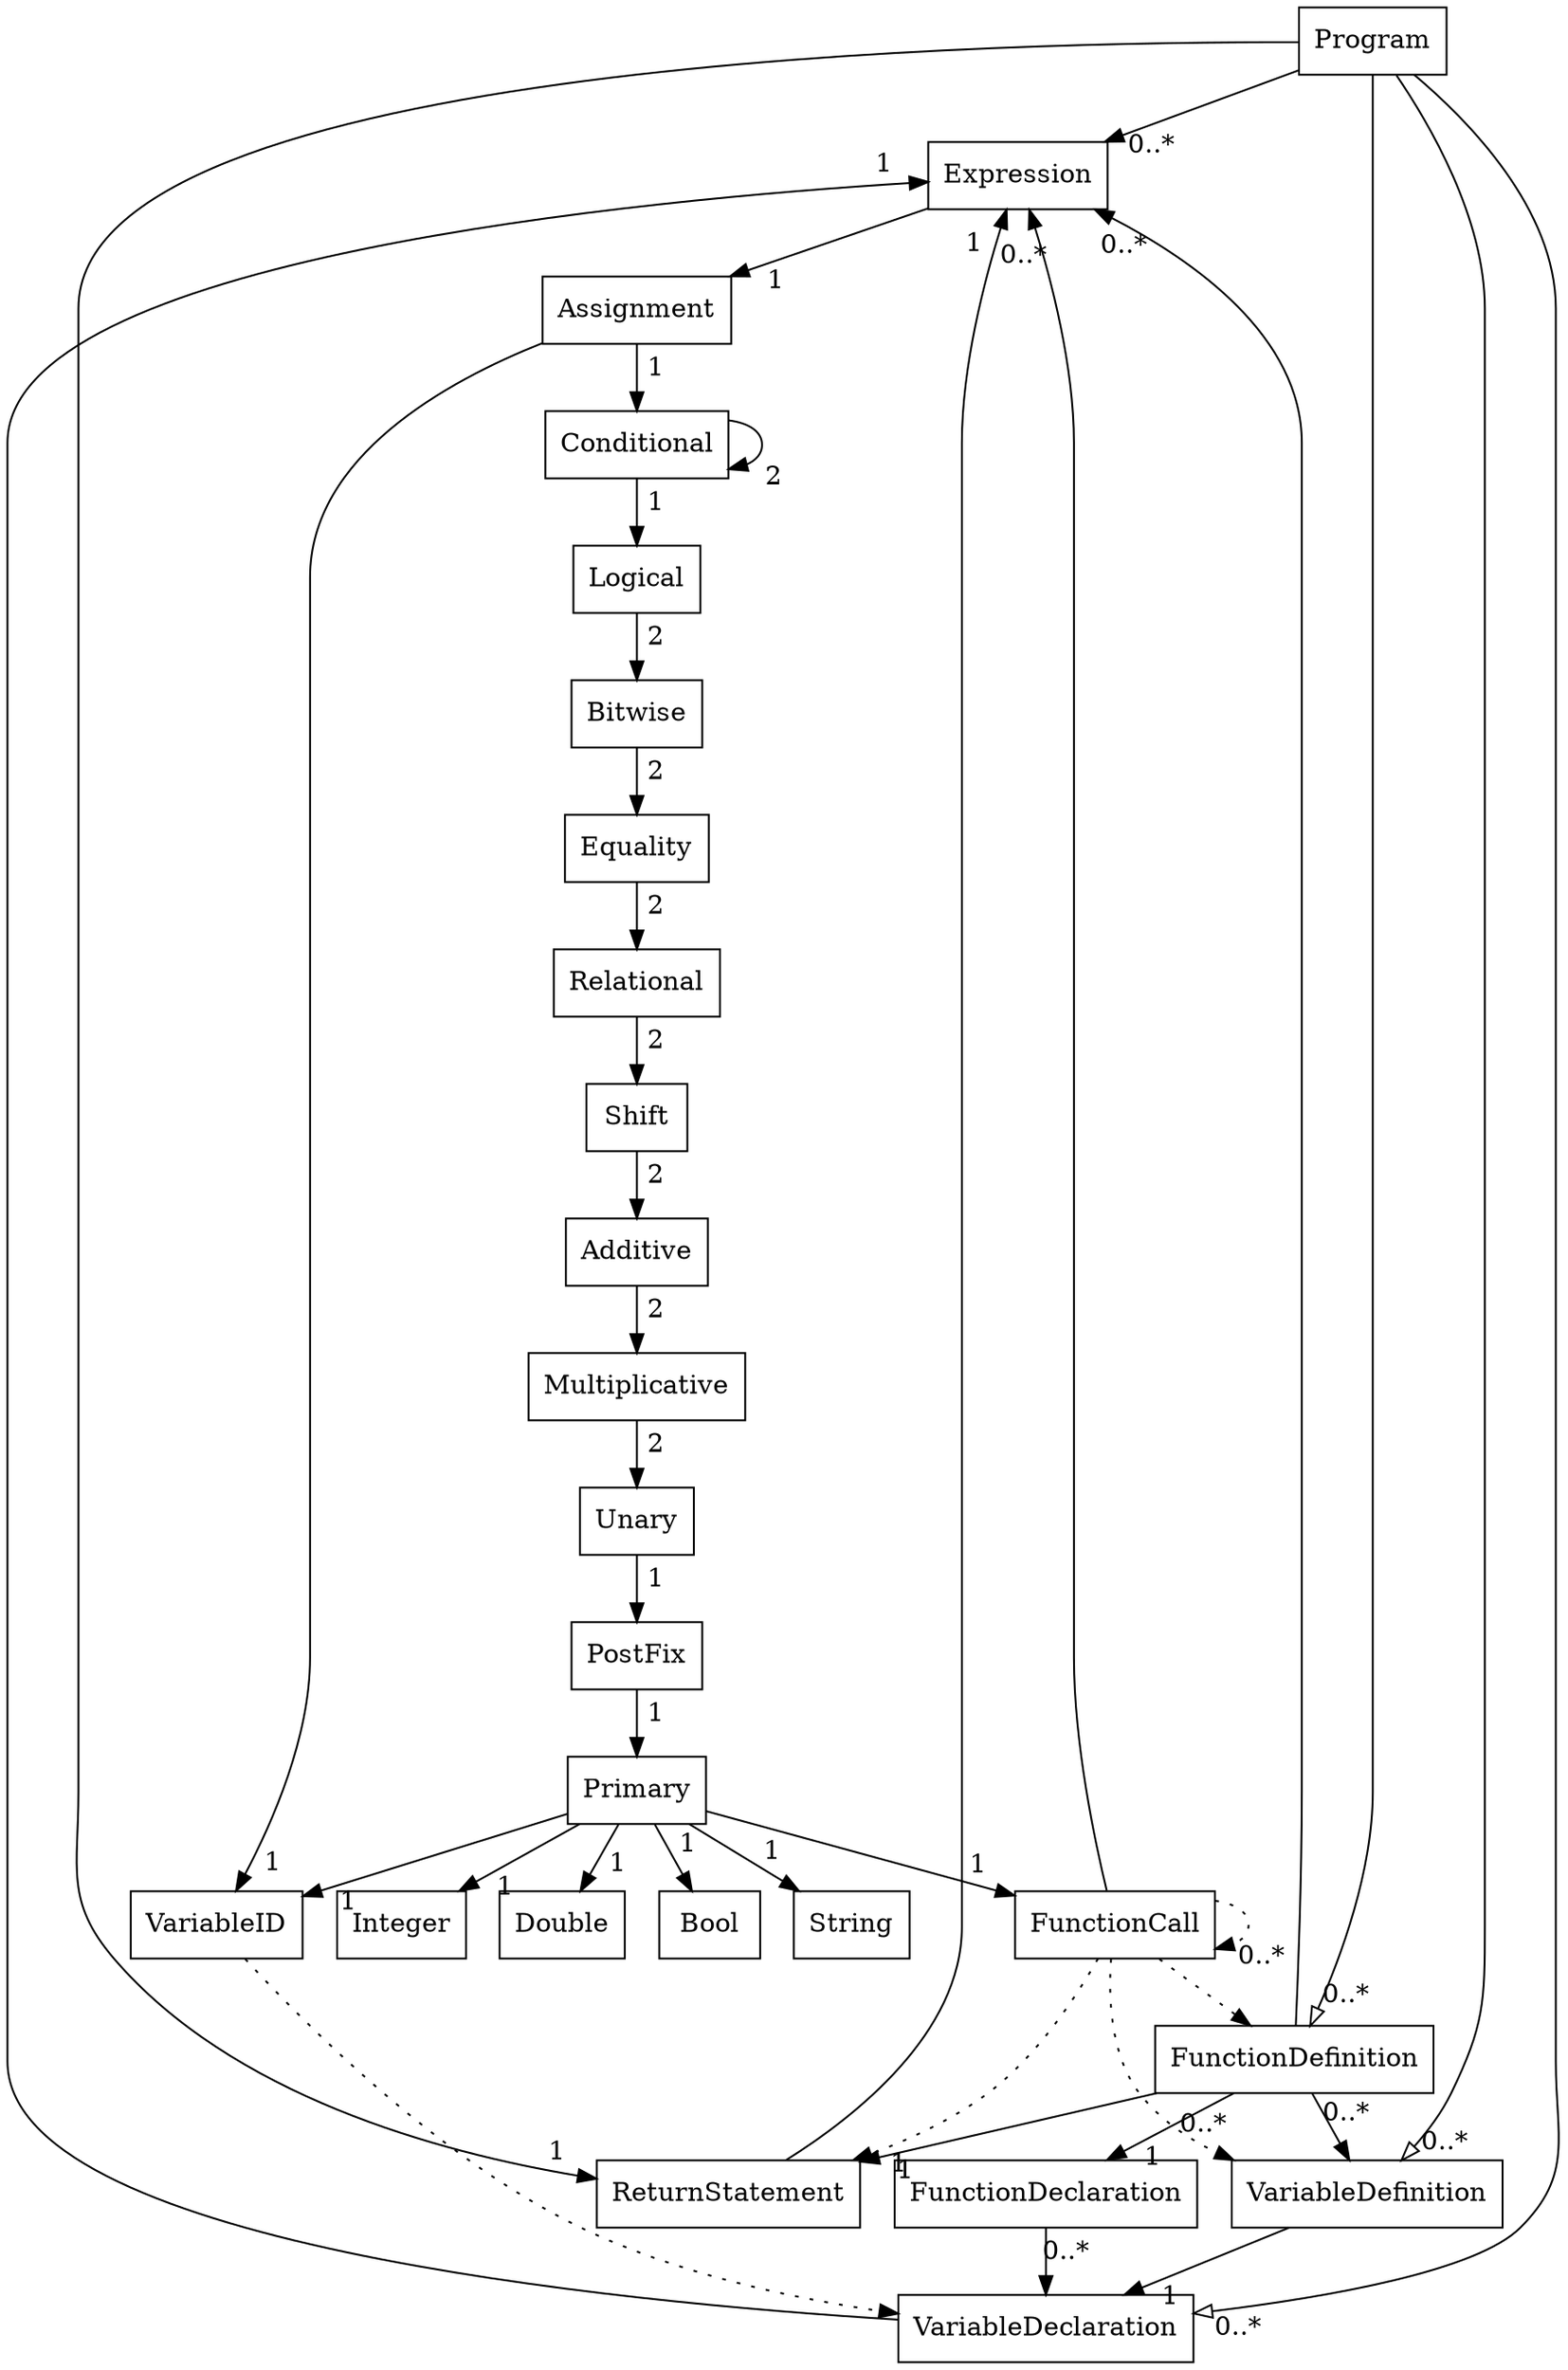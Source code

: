 digraph RSimpelInterpreter {
    fontname = "Bitstream Vera Sans"
    fontsize = 8
    rankdir=TB
    overlap=false
    splines=true
    
    Node [
        shape=box
    ]
    
    Program [
        label="Program"
        ]
    
    Expression [
        label="Expression"
        ]
    
    FunctionCall [
        label="FunctionCall"
        ]
    
    ReturnStatement [
        label="ReturnStatement"
        ]
    
    FunctionDefinition [
        label="FunctionDefinition"
        ]
    FunctionDeclaration [
        label="FunctionDeclaration"
        ]
        
    VariableDefinition [
        label="VariableDefinition"
        ]
    VariableDeclaration [
        label="VariableDeclaration"
        ]
        
    {rank=min Program}
    edge [
        labeldistance=2.5
    ]
    
    Program -> { VariableDeclaration VariableDefinition FunctionDefinition  }[arrowhead="empty" headlabel="0..*" ]
    Program -> Expression[headlabel="0..*"]
    Program -> ReturnStatement[headlabel=1]
    
    VariableDefinition -> VariableDeclaration[headlabel=1]
    VariableDeclaration -> Expression[headlabel=1]
    
    FunctionDefinition -> FunctionDeclaration[headlabel=1]
    FunctionDefinition -> { VariableDefinition Expression }[headlabel="0..*"]
    FunctionDefinition -> ReturnStatement[headlabel=1]
    FunctionDeclaration -> VariableDeclaration[headlabel="0..*"]
    
    ReturnStatement -> Expression[headlabel=1]
    
    FunctionCall -> Expression[headlabel="0..*"]
    FunctionCall -> { VariableDefinition FunctionCall }[style=dotted, headlabel="0..*"]
    FunctionCall -> ReturnStatement[style=dotted, headlabel=1]
        
    Expression -> Assignment[headlabel=1]
    Assignment -> { VariableID Conditional }[headlabel=1]
    Conditional -> Logical[headlabel=1]
    Conditional -> Conditional[headlabel=2]
    Logical -> Bitwise[headlabel=2]
    Bitwise -> Equality[headlabel=2]
    Equality -> Relational[headlabel=2]
    Relational -> Shift[headlabel=2]
    Shift -> Additive[headlabel=2]
    Additive -> Multiplicative[headlabel=2]
    Multiplicative -> Unary[headlabel=2]
    Unary -> PostFix[headlabel=1]
    PostFix -> Primary[headlabel=1]
    Primary -> { Integer Double Bool String VariableID FunctionCall }[headlabel=1]
    VariableID -> VariableDeclaration[style=dotted]
    FunctionCall -> FunctionDefinition[style=dotted]
    
}